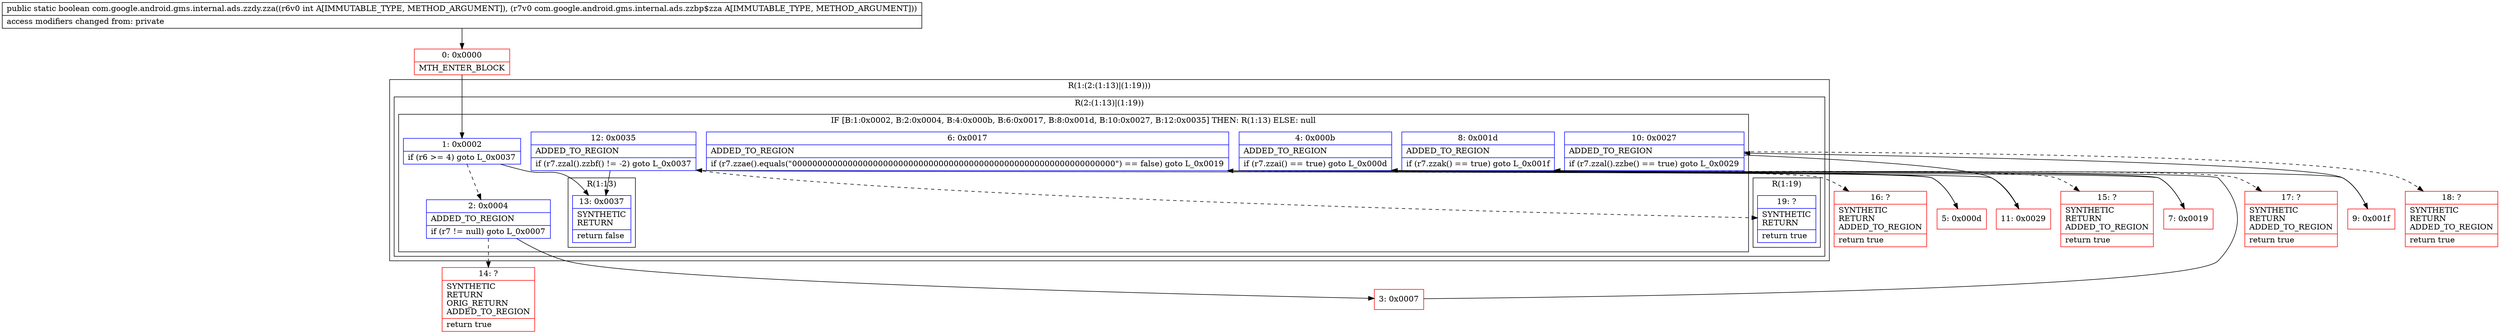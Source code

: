 digraph "CFG forcom.google.android.gms.internal.ads.zzdy.zza(ILcom\/google\/android\/gms\/internal\/ads\/zzbp$zza;)Z" {
subgraph cluster_Region_1409827831 {
label = "R(1:(2:(1:13)|(1:19)))";
node [shape=record,color=blue];
subgraph cluster_Region_643709244 {
label = "R(2:(1:13)|(1:19))";
node [shape=record,color=blue];
subgraph cluster_IfRegion_1592742830 {
label = "IF [B:1:0x0002, B:2:0x0004, B:4:0x000b, B:6:0x0017, B:8:0x001d, B:10:0x0027, B:12:0x0035] THEN: R(1:13) ELSE: null";
node [shape=record,color=blue];
Node_1 [shape=record,label="{1\:\ 0x0002|if (r6 \>= 4) goto L_0x0037\l}"];
Node_2 [shape=record,label="{2\:\ 0x0004|ADDED_TO_REGION\l|if (r7 != null) goto L_0x0007\l}"];
Node_4 [shape=record,label="{4\:\ 0x000b|ADDED_TO_REGION\l|if (r7.zzai() == true) goto L_0x000d\l}"];
Node_6 [shape=record,label="{6\:\ 0x0017|ADDED_TO_REGION\l|if (r7.zzae().equals(\"0000000000000000000000000000000000000000000000000000000000000000\") == false) goto L_0x0019\l}"];
Node_8 [shape=record,label="{8\:\ 0x001d|ADDED_TO_REGION\l|if (r7.zzak() == true) goto L_0x001f\l}"];
Node_10 [shape=record,label="{10\:\ 0x0027|ADDED_TO_REGION\l|if (r7.zzal().zzbe() == true) goto L_0x0029\l}"];
Node_12 [shape=record,label="{12\:\ 0x0035|ADDED_TO_REGION\l|if (r7.zzal().zzbf() != \-2) goto L_0x0037\l}"];
subgraph cluster_Region_1330066083 {
label = "R(1:13)";
node [shape=record,color=blue];
Node_13 [shape=record,label="{13\:\ 0x0037|SYNTHETIC\lRETURN\l|return false\l}"];
}
}
subgraph cluster_Region_1506203463 {
label = "R(1:19)";
node [shape=record,color=blue];
Node_19 [shape=record,label="{19\:\ ?|SYNTHETIC\lRETURN\l|return true\l}"];
}
}
}
Node_0 [shape=record,color=red,label="{0\:\ 0x0000|MTH_ENTER_BLOCK\l}"];
Node_3 [shape=record,color=red,label="{3\:\ 0x0007}"];
Node_5 [shape=record,color=red,label="{5\:\ 0x000d}"];
Node_7 [shape=record,color=red,label="{7\:\ 0x0019}"];
Node_9 [shape=record,color=red,label="{9\:\ 0x001f}"];
Node_11 [shape=record,color=red,label="{11\:\ 0x0029}"];
Node_14 [shape=record,color=red,label="{14\:\ ?|SYNTHETIC\lRETURN\lORIG_RETURN\lADDED_TO_REGION\l|return true\l}"];
Node_15 [shape=record,color=red,label="{15\:\ ?|SYNTHETIC\lRETURN\lADDED_TO_REGION\l|return true\l}"];
Node_16 [shape=record,color=red,label="{16\:\ ?|SYNTHETIC\lRETURN\lADDED_TO_REGION\l|return true\l}"];
Node_17 [shape=record,color=red,label="{17\:\ ?|SYNTHETIC\lRETURN\lADDED_TO_REGION\l|return true\l}"];
Node_18 [shape=record,color=red,label="{18\:\ ?|SYNTHETIC\lRETURN\lADDED_TO_REGION\l|return true\l}"];
MethodNode[shape=record,label="{public static boolean com.google.android.gms.internal.ads.zzdy.zza((r6v0 int A[IMMUTABLE_TYPE, METHOD_ARGUMENT]), (r7v0 com.google.android.gms.internal.ads.zzbp$zza A[IMMUTABLE_TYPE, METHOD_ARGUMENT]))  | access modifiers changed from: private\l}"];
MethodNode -> Node_0;
Node_1 -> Node_2[style=dashed];
Node_1 -> Node_13;
Node_2 -> Node_3;
Node_2 -> Node_14[style=dashed];
Node_4 -> Node_5;
Node_4 -> Node_15[style=dashed];
Node_6 -> Node_7;
Node_6 -> Node_16[style=dashed];
Node_8 -> Node_9;
Node_8 -> Node_17[style=dashed];
Node_10 -> Node_11;
Node_10 -> Node_18[style=dashed];
Node_12 -> Node_13;
Node_12 -> Node_19[style=dashed];
Node_0 -> Node_1;
Node_3 -> Node_4;
Node_5 -> Node_6;
Node_7 -> Node_8;
Node_9 -> Node_10;
Node_11 -> Node_12;
}

